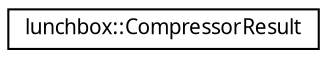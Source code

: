 digraph "Graphical Class Hierarchy"
{
  edge [fontname="Sans",fontsize="10",labelfontname="Sans",labelfontsize="10"];
  node [fontname="Sans",fontsize="10",shape=record];
  rankdir="LR";
  Node1 [label="lunchbox::CompressorResult",height=0.2,width=0.4,color="black", fillcolor="white", style="filled",URL="$structlunchbox_1_1_compressor_result.html",tooltip="A structure to hold the results from one compress operation. "];
}
